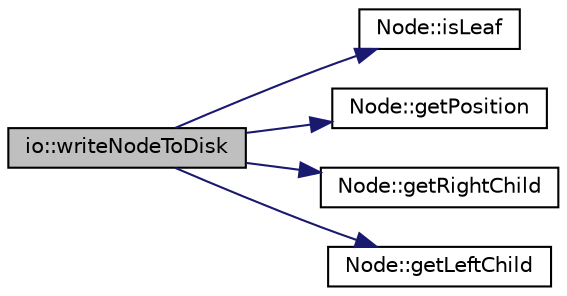 digraph "io::writeNodeToDisk"
{
  edge [fontname="Helvetica",fontsize="10",labelfontname="Helvetica",labelfontsize="10"];
  node [fontname="Helvetica",fontsize="10",shape=record];
  rankdir="LR";
  Node1 [label="io::writeNodeToDisk",height=0.2,width=0.4,color="black", fillcolor="grey75", style="filled", fontcolor="black"];
  Node1 -> Node2 [color="midnightblue",fontsize="10",style="solid",fontname="Helvetica"];
  Node2 [label="Node::isLeaf",height=0.2,width=0.4,color="black", fillcolor="white", style="filled",URL="$class_node.html#a3a61dca67d5ad06cacb8c48eb6374973"];
  Node1 -> Node3 [color="midnightblue",fontsize="10",style="solid",fontname="Helvetica"];
  Node3 [label="Node::getPosition",height=0.2,width=0.4,color="black", fillcolor="white", style="filled",URL="$class_node.html#aa3512938403662345b64049920d1cdaf"];
  Node1 -> Node4 [color="midnightblue",fontsize="10",style="solid",fontname="Helvetica"];
  Node4 [label="Node::getRightChild",height=0.2,width=0.4,color="black", fillcolor="white", style="filled",URL="$class_node.html#a531a8178f01a328bec4c4e8a3b93b67f"];
  Node1 -> Node5 [color="midnightblue",fontsize="10",style="solid",fontname="Helvetica"];
  Node5 [label="Node::getLeftChild",height=0.2,width=0.4,color="black", fillcolor="white", style="filled",URL="$class_node.html#a498a3ea76df240287b5a91aeaec2be95"];
}
